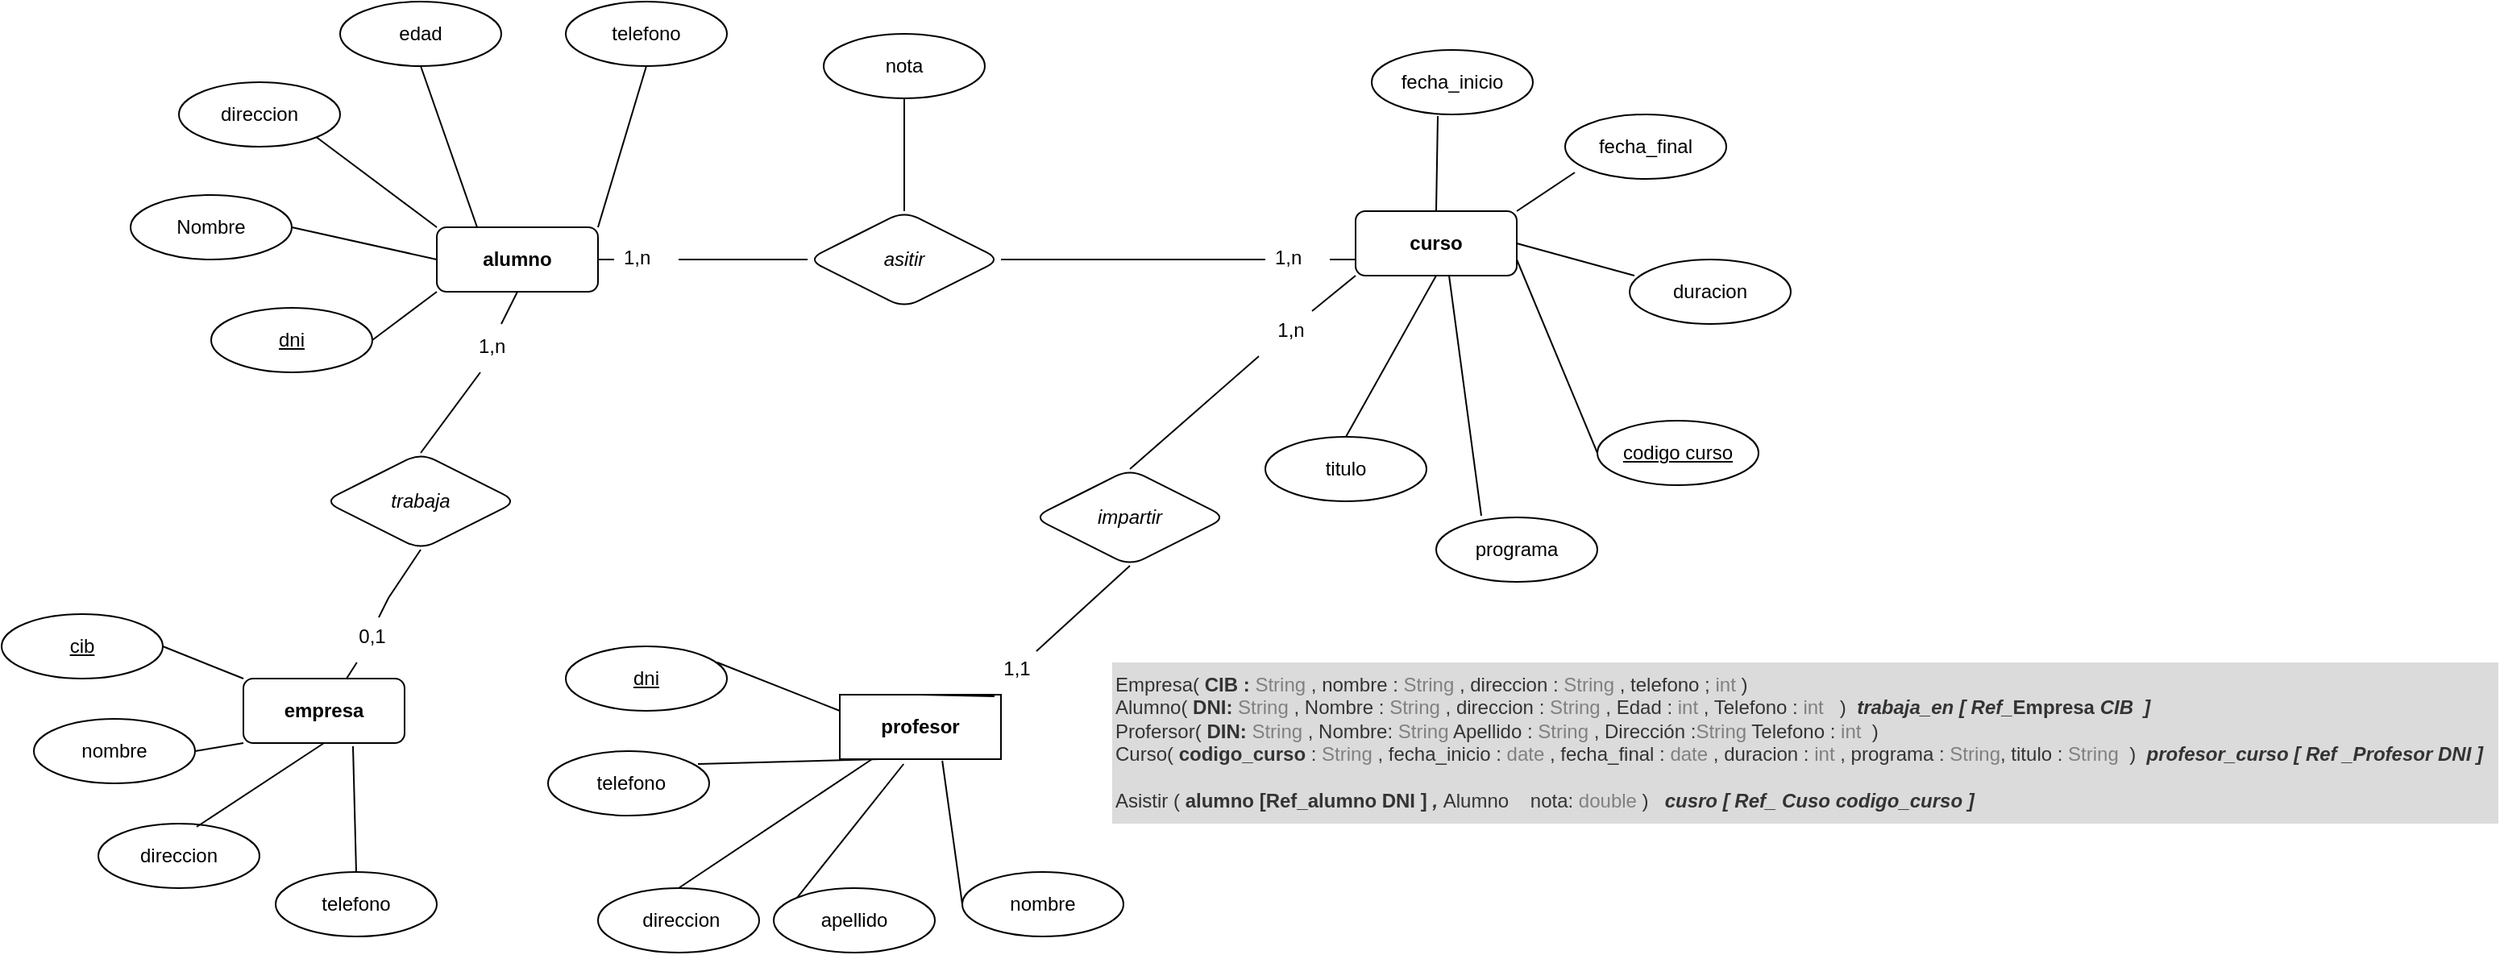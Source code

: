 <mxfile version="22.0.4" type="github">
  <diagram name="Página-1" id="7nO_CJWwE60tr_Ib5Q_l">
    <mxGraphModel dx="1386" dy="751" grid="1" gridSize="10" guides="1" tooltips="1" connect="1" arrows="1" fold="1" page="1" pageScale="1" pageWidth="827" pageHeight="1169" math="0" shadow="0">
      <root>
        <mxCell id="0" />
        <mxCell id="1" parent="0" />
        <mxCell id="TvEzaIdn3n17L5fOA0ZH-1" value="curso" style="whiteSpace=wrap;html=1;align=center;labelBorderColor=none;rounded=1;shadow=0;fontSize=12;fontStyle=1;fillColor=none;" parent="1" vertex="1">
          <mxGeometry x="971" y="230" width="100" height="40" as="geometry" />
        </mxCell>
        <mxCell id="TvEzaIdn3n17L5fOA0ZH-2" value="alumno" style="whiteSpace=wrap;html=1;align=center;labelBorderColor=none;rounded=1;shadow=0;fontSize=12;fontStyle=1;fillColor=none;" parent="1" vertex="1">
          <mxGeometry x="401" y="240" width="100" height="40" as="geometry" />
        </mxCell>
        <mxCell id="TvEzaIdn3n17L5fOA0ZH-3" value="empresa" style="whiteSpace=wrap;html=1;align=center;labelBorderColor=none;rounded=1;shadow=0;fontSize=12;fontStyle=1;fillColor=none;" parent="1" vertex="1">
          <mxGeometry x="281" y="520" width="100" height="40" as="geometry" />
        </mxCell>
        <mxCell id="TvEzaIdn3n17L5fOA0ZH-4" value="profesor" style="whiteSpace=wrap;html=1;align=center;labelBorderColor=none;rounded=0;shadow=0;fontSize=12;fontStyle=1;fillColor=none;" parent="1" vertex="1">
          <mxGeometry x="651" y="530" width="100" height="40" as="geometry" />
        </mxCell>
        <mxCell id="TvEzaIdn3n17L5fOA0ZH-5" value="Nombre" style="ellipse;whiteSpace=wrap;html=1;align=center;" parent="1" vertex="1">
          <mxGeometry x="211" y="220" width="100" height="40" as="geometry" />
        </mxCell>
        <mxCell id="TvEzaIdn3n17L5fOA0ZH-6" value="dni" style="ellipse;whiteSpace=wrap;html=1;align=center;fontStyle=4;fillColor=none;shadow=0;" parent="1" vertex="1">
          <mxGeometry x="261" y="290" width="100" height="40" as="geometry" />
        </mxCell>
        <mxCell id="TvEzaIdn3n17L5fOA0ZH-7" value="direccion" style="ellipse;whiteSpace=wrap;html=1;align=center;" parent="1" vertex="1">
          <mxGeometry x="241" y="150" width="100" height="40" as="geometry" />
        </mxCell>
        <mxCell id="TvEzaIdn3n17L5fOA0ZH-8" value="telefono" style="ellipse;whiteSpace=wrap;html=1;align=center;" parent="1" vertex="1">
          <mxGeometry x="481" y="100" width="100" height="40" as="geometry" />
        </mxCell>
        <mxCell id="TvEzaIdn3n17L5fOA0ZH-9" value="edad" style="ellipse;whiteSpace=wrap;html=1;align=center;" parent="1" vertex="1">
          <mxGeometry x="341" y="100" width="100" height="40" as="geometry" />
        </mxCell>
        <mxCell id="TvEzaIdn3n17L5fOA0ZH-10" value="nombre" style="ellipse;whiteSpace=wrap;html=1;align=center;" parent="1" vertex="1">
          <mxGeometry x="151" y="545" width="100" height="40" as="geometry" />
        </mxCell>
        <mxCell id="TvEzaIdn3n17L5fOA0ZH-11" value="cib" style="ellipse;whiteSpace=wrap;html=1;align=center;fontStyle=4;fillColor=none;shadow=0;" parent="1" vertex="1">
          <mxGeometry x="131" y="480" width="100" height="40" as="geometry" />
        </mxCell>
        <mxCell id="TvEzaIdn3n17L5fOA0ZH-12" value="telefono" style="ellipse;whiteSpace=wrap;html=1;align=center;" parent="1" vertex="1">
          <mxGeometry x="301" y="640" width="100" height="40" as="geometry" />
        </mxCell>
        <mxCell id="TvEzaIdn3n17L5fOA0ZH-13" value="direccion" style="ellipse;whiteSpace=wrap;html=1;align=center;" parent="1" vertex="1">
          <mxGeometry x="191" y="610" width="100" height="40" as="geometry" />
        </mxCell>
        <mxCell id="TvEzaIdn3n17L5fOA0ZH-14" value="duracion" style="ellipse;whiteSpace=wrap;html=1;align=center;" parent="1" vertex="1">
          <mxGeometry x="1141" y="260" width="100" height="40" as="geometry" />
        </mxCell>
        <mxCell id="TvEzaIdn3n17L5fOA0ZH-15" value="dni" style="ellipse;whiteSpace=wrap;html=1;align=center;fontStyle=4;fillColor=none;shadow=0;" parent="1" vertex="1">
          <mxGeometry x="481" y="500" width="100" height="40" as="geometry" />
        </mxCell>
        <mxCell id="TvEzaIdn3n17L5fOA0ZH-16" value="programa" style="ellipse;whiteSpace=wrap;html=1;align=center;" parent="1" vertex="1">
          <mxGeometry x="1021" y="420" width="100" height="40" as="geometry" />
        </mxCell>
        <mxCell id="TvEzaIdn3n17L5fOA0ZH-17" value="titulo" style="ellipse;whiteSpace=wrap;html=1;align=center;" parent="1" vertex="1">
          <mxGeometry x="915" y="370" width="100" height="40" as="geometry" />
        </mxCell>
        <mxCell id="TvEzaIdn3n17L5fOA0ZH-18" value="nombre" style="ellipse;whiteSpace=wrap;html=1;align=center;fillColor=none;shadow=0;" parent="1" vertex="1">
          <mxGeometry x="727" y="640" width="100" height="40" as="geometry" />
        </mxCell>
        <mxCell id="TvEzaIdn3n17L5fOA0ZH-19" value="apellido" style="ellipse;whiteSpace=wrap;html=1;align=center;fillColor=none;shadow=0;" parent="1" vertex="1">
          <mxGeometry x="610" y="650" width="100" height="40" as="geometry" />
        </mxCell>
        <mxCell id="TvEzaIdn3n17L5fOA0ZH-20" value="&amp;nbsp;direccion" style="ellipse;whiteSpace=wrap;html=1;align=center;fillColor=none;shadow=0;" parent="1" vertex="1">
          <mxGeometry x="501" y="650" width="100" height="40" as="geometry" />
        </mxCell>
        <mxCell id="TvEzaIdn3n17L5fOA0ZH-21" value="&amp;nbsp;telefono" style="ellipse;whiteSpace=wrap;html=1;align=center;fillColor=none;shadow=0;" parent="1" vertex="1">
          <mxGeometry x="470" y="565" width="100" height="40" as="geometry" />
        </mxCell>
        <mxCell id="TvEzaIdn3n17L5fOA0ZH-22" value="asitir" style="shape=rhombus;perimeter=rhombusPerimeter;whiteSpace=wrap;html=1;align=center;rounded=1;fontStyle=2;fillColor=none;shadow=0;" parent="1" vertex="1">
          <mxGeometry x="631" y="230" width="120" height="60" as="geometry" />
        </mxCell>
        <mxCell id="TvEzaIdn3n17L5fOA0ZH-23" value="nota" style="ellipse;whiteSpace=wrap;html=1;align=center;" parent="1" vertex="1">
          <mxGeometry x="641" y="120" width="100" height="40" as="geometry" />
        </mxCell>
        <mxCell id="TvEzaIdn3n17L5fOA0ZH-24" value="" style="endArrow=none;html=1;rounded=0;exitX=0.5;exitY=1;exitDx=0;exitDy=0;entryX=0.5;entryY=0;entryDx=0;entryDy=0;" parent="1" source="TvEzaIdn3n17L5fOA0ZH-23" target="TvEzaIdn3n17L5fOA0ZH-22" edge="1">
          <mxGeometry relative="1" as="geometry">
            <mxPoint x="701" y="440" as="sourcePoint" />
            <mxPoint x="691" y="230" as="targetPoint" />
          </mxGeometry>
        </mxCell>
        <mxCell id="TvEzaIdn3n17L5fOA0ZH-25" value="fecha_inicio" style="ellipse;whiteSpace=wrap;html=1;align=center;" parent="1" vertex="1">
          <mxGeometry x="981" y="130" width="100" height="40" as="geometry" />
        </mxCell>
        <mxCell id="TvEzaIdn3n17L5fOA0ZH-26" value="fecha_final" style="ellipse;whiteSpace=wrap;html=1;align=center;" parent="1" vertex="1">
          <mxGeometry x="1101" y="170" width="100" height="40" as="geometry" />
        </mxCell>
        <mxCell id="TvEzaIdn3n17L5fOA0ZH-28" value="impartir" style="shape=rhombus;perimeter=rhombusPerimeter;whiteSpace=wrap;html=1;align=center;rounded=1;fontStyle=2;fillColor=none;shadow=0;" parent="1" vertex="1">
          <mxGeometry x="771" y="390" width="120" height="60" as="geometry" />
        </mxCell>
        <mxCell id="TvEzaIdn3n17L5fOA0ZH-29" value="" style="endArrow=none;html=1;rounded=0;exitX=0.5;exitY=0;exitDx=0;exitDy=0;entryX=0.68;entryY=1.05;entryDx=0;entryDy=0;entryPerimeter=0;" parent="1" source="TvEzaIdn3n17L5fOA0ZH-12" target="TvEzaIdn3n17L5fOA0ZH-3" edge="1">
          <mxGeometry relative="1" as="geometry">
            <mxPoint x="701" y="440" as="sourcePoint" />
            <mxPoint x="861" y="440" as="targetPoint" />
          </mxGeometry>
        </mxCell>
        <mxCell id="TvEzaIdn3n17L5fOA0ZH-30" value="" style="endArrow=none;html=1;rounded=0;exitX=0.61;exitY=0.05;exitDx=0;exitDy=0;exitPerimeter=0;entryX=0.5;entryY=1;entryDx=0;entryDy=0;" parent="1" source="TvEzaIdn3n17L5fOA0ZH-13" target="TvEzaIdn3n17L5fOA0ZH-3" edge="1">
          <mxGeometry relative="1" as="geometry">
            <mxPoint x="701" y="440" as="sourcePoint" />
            <mxPoint x="861" y="440" as="targetPoint" />
          </mxGeometry>
        </mxCell>
        <mxCell id="TvEzaIdn3n17L5fOA0ZH-31" value="" style="endArrow=none;html=1;rounded=0;exitX=1;exitY=0.5;exitDx=0;exitDy=0;" parent="1" source="TvEzaIdn3n17L5fOA0ZH-10" edge="1">
          <mxGeometry relative="1" as="geometry">
            <mxPoint x="701" y="440" as="sourcePoint" />
            <mxPoint x="281" y="560" as="targetPoint" />
          </mxGeometry>
        </mxCell>
        <mxCell id="TvEzaIdn3n17L5fOA0ZH-32" value="" style="endArrow=none;html=1;rounded=0;exitX=1;exitY=0.5;exitDx=0;exitDy=0;entryX=0;entryY=0;entryDx=0;entryDy=0;" parent="1" source="TvEzaIdn3n17L5fOA0ZH-11" target="TvEzaIdn3n17L5fOA0ZH-3" edge="1">
          <mxGeometry relative="1" as="geometry">
            <mxPoint x="701" y="440" as="sourcePoint" />
            <mxPoint x="861" y="440" as="targetPoint" />
          </mxGeometry>
        </mxCell>
        <mxCell id="TvEzaIdn3n17L5fOA0ZH-33" value="" style="endArrow=none;html=1;rounded=0;exitX=0.94;exitY=0.25;exitDx=0;exitDy=0;exitPerimeter=0;entryX=0;entryY=0.25;entryDx=0;entryDy=0;" parent="1" source="TvEzaIdn3n17L5fOA0ZH-15" target="TvEzaIdn3n17L5fOA0ZH-4" edge="1">
          <mxGeometry relative="1" as="geometry">
            <mxPoint x="701" y="440" as="sourcePoint" />
            <mxPoint x="861" y="440" as="targetPoint" />
          </mxGeometry>
        </mxCell>
        <mxCell id="TvEzaIdn3n17L5fOA0ZH-34" value="" style="endArrow=none;html=1;rounded=0;exitX=0.93;exitY=0.2;exitDx=0;exitDy=0;exitPerimeter=0;entryX=0.25;entryY=1;entryDx=0;entryDy=0;" parent="1" source="TvEzaIdn3n17L5fOA0ZH-21" target="TvEzaIdn3n17L5fOA0ZH-4" edge="1">
          <mxGeometry relative="1" as="geometry">
            <mxPoint x="701" y="440" as="sourcePoint" />
            <mxPoint x="861" y="440" as="targetPoint" />
          </mxGeometry>
        </mxCell>
        <mxCell id="TvEzaIdn3n17L5fOA0ZH-35" value="" style="endArrow=none;html=1;rounded=0;exitX=0.5;exitY=0;exitDx=0;exitDy=0;" parent="1" source="TvEzaIdn3n17L5fOA0ZH-20" target="TvEzaIdn3n17L5fOA0ZH-4" edge="1">
          <mxGeometry relative="1" as="geometry">
            <mxPoint x="701" y="440" as="sourcePoint" />
            <mxPoint x="861" y="440" as="targetPoint" />
          </mxGeometry>
        </mxCell>
        <mxCell id="TvEzaIdn3n17L5fOA0ZH-36" value="" style="endArrow=none;html=1;rounded=0;entryX=0;entryY=0;entryDx=0;entryDy=0;exitX=0.396;exitY=1.075;exitDx=0;exitDy=0;exitPerimeter=0;" parent="1" source="TvEzaIdn3n17L5fOA0ZH-4" target="TvEzaIdn3n17L5fOA0ZH-19" edge="1">
          <mxGeometry relative="1" as="geometry">
            <mxPoint x="701" y="440" as="sourcePoint" />
            <mxPoint x="861" y="440" as="targetPoint" />
          </mxGeometry>
        </mxCell>
        <mxCell id="TvEzaIdn3n17L5fOA0ZH-37" value="" style="endArrow=none;html=1;rounded=0;exitX=0.636;exitY=1.025;exitDx=0;exitDy=0;entryX=0;entryY=0.5;entryDx=0;entryDy=0;exitPerimeter=0;" parent="1" source="TvEzaIdn3n17L5fOA0ZH-4" target="TvEzaIdn3n17L5fOA0ZH-18" edge="1">
          <mxGeometry relative="1" as="geometry">
            <mxPoint x="701" y="440" as="sourcePoint" />
            <mxPoint x="861" y="440" as="targetPoint" />
          </mxGeometry>
        </mxCell>
        <mxCell id="TvEzaIdn3n17L5fOA0ZH-38" value="" style="endArrow=none;html=1;rounded=0;entryX=0.5;entryY=0;entryDx=0;entryDy=0;exitX=0.5;exitY=1;exitDx=0;exitDy=0;" parent="1" source="TvEzaIdn3n17L5fOA0ZH-1" target="TvEzaIdn3n17L5fOA0ZH-17" edge="1">
          <mxGeometry relative="1" as="geometry">
            <mxPoint x="1021" y="510" as="sourcePoint" />
            <mxPoint x="861" y="440" as="targetPoint" />
          </mxGeometry>
        </mxCell>
        <mxCell id="TvEzaIdn3n17L5fOA0ZH-39" value="" style="endArrow=none;html=1;rounded=0;entryX=0.28;entryY=-0.025;entryDx=0;entryDy=0;entryPerimeter=0;exitX=0.58;exitY=1;exitDx=0;exitDy=0;exitPerimeter=0;" parent="1" source="TvEzaIdn3n17L5fOA0ZH-1" target="TvEzaIdn3n17L5fOA0ZH-16" edge="1">
          <mxGeometry relative="1" as="geometry">
            <mxPoint x="1046" y="510" as="sourcePoint" />
            <mxPoint x="861" y="440" as="targetPoint" />
          </mxGeometry>
        </mxCell>
        <mxCell id="TvEzaIdn3n17L5fOA0ZH-40" value="" style="endArrow=none;html=1;rounded=0;entryX=0.03;entryY=0.25;entryDx=0;entryDy=0;entryPerimeter=0;exitX=1;exitY=0.5;exitDx=0;exitDy=0;" parent="1" source="TvEzaIdn3n17L5fOA0ZH-1" target="TvEzaIdn3n17L5fOA0ZH-14" edge="1">
          <mxGeometry relative="1" as="geometry">
            <mxPoint x="1071" y="490" as="sourcePoint" />
            <mxPoint x="861" y="440" as="targetPoint" />
          </mxGeometry>
        </mxCell>
        <mxCell id="TvEzaIdn3n17L5fOA0ZH-41" value="" style="endArrow=none;html=1;rounded=0;entryX=0;entryY=0.5;entryDx=0;entryDy=0;exitX=1;exitY=0.75;exitDx=0;exitDy=0;" parent="1" source="TvEzaIdn3n17L5fOA0ZH-1" edge="1">
          <mxGeometry relative="1" as="geometry">
            <mxPoint x="701" y="440" as="sourcePoint" />
            <mxPoint x="1121" y="380" as="targetPoint" />
          </mxGeometry>
        </mxCell>
        <mxCell id="TvEzaIdn3n17L5fOA0ZH-43" value="" style="endArrow=none;html=1;rounded=0;entryX=0.06;entryY=0.9;entryDx=0;entryDy=0;entryPerimeter=0;exitX=1;exitY=0;exitDx=0;exitDy=0;" parent="1" source="TvEzaIdn3n17L5fOA0ZH-1" target="TvEzaIdn3n17L5fOA0ZH-26" edge="1">
          <mxGeometry relative="1" as="geometry">
            <mxPoint x="701" y="440" as="sourcePoint" />
            <mxPoint x="861" y="440" as="targetPoint" />
          </mxGeometry>
        </mxCell>
        <mxCell id="TvEzaIdn3n17L5fOA0ZH-44" value="" style="endArrow=none;html=1;rounded=0;entryX=0.5;entryY=0;entryDx=0;entryDy=0;exitX=0.41;exitY=1.025;exitDx=0;exitDy=0;exitPerimeter=0;" parent="1" source="TvEzaIdn3n17L5fOA0ZH-25" target="TvEzaIdn3n17L5fOA0ZH-1" edge="1">
          <mxGeometry relative="1" as="geometry">
            <mxPoint x="701" y="440" as="sourcePoint" />
            <mxPoint x="861" y="440" as="targetPoint" />
          </mxGeometry>
        </mxCell>
        <mxCell id="TvEzaIdn3n17L5fOA0ZH-45" value="" style="endArrow=none;html=1;rounded=0;exitX=0.5;exitY=1;exitDx=0;exitDy=0;entryX=1;entryY=0;entryDx=0;entryDy=0;" parent="1" source="TvEzaIdn3n17L5fOA0ZH-8" target="TvEzaIdn3n17L5fOA0ZH-2" edge="1">
          <mxGeometry relative="1" as="geometry">
            <mxPoint x="701" y="440" as="sourcePoint" />
            <mxPoint x="861" y="440" as="targetPoint" />
          </mxGeometry>
        </mxCell>
        <mxCell id="TvEzaIdn3n17L5fOA0ZH-46" value="" style="endArrow=none;html=1;rounded=0;exitX=0.5;exitY=1;exitDx=0;exitDy=0;entryX=0.25;entryY=0;entryDx=0;entryDy=0;" parent="1" source="TvEzaIdn3n17L5fOA0ZH-9" target="TvEzaIdn3n17L5fOA0ZH-2" edge="1">
          <mxGeometry relative="1" as="geometry">
            <mxPoint x="701" y="440" as="sourcePoint" />
            <mxPoint x="861" y="440" as="targetPoint" />
          </mxGeometry>
        </mxCell>
        <mxCell id="TvEzaIdn3n17L5fOA0ZH-47" value="" style="endArrow=none;html=1;rounded=0;exitX=1;exitY=1;exitDx=0;exitDy=0;" parent="1" source="TvEzaIdn3n17L5fOA0ZH-7" edge="1">
          <mxGeometry relative="1" as="geometry">
            <mxPoint x="701" y="440" as="sourcePoint" />
            <mxPoint x="401" y="240" as="targetPoint" />
          </mxGeometry>
        </mxCell>
        <mxCell id="TvEzaIdn3n17L5fOA0ZH-48" value="" style="endArrow=none;html=1;rounded=0;exitX=1;exitY=0.5;exitDx=0;exitDy=0;entryX=0;entryY=0.5;entryDx=0;entryDy=0;" parent="1" source="TvEzaIdn3n17L5fOA0ZH-5" target="TvEzaIdn3n17L5fOA0ZH-2" edge="1">
          <mxGeometry relative="1" as="geometry">
            <mxPoint x="701" y="440" as="sourcePoint" />
            <mxPoint x="861" y="440" as="targetPoint" />
          </mxGeometry>
        </mxCell>
        <mxCell id="TvEzaIdn3n17L5fOA0ZH-49" value="" style="endArrow=none;html=1;rounded=0;exitX=1;exitY=0.5;exitDx=0;exitDy=0;entryX=0;entryY=1;entryDx=0;entryDy=0;" parent="1" source="TvEzaIdn3n17L5fOA0ZH-6" target="TvEzaIdn3n17L5fOA0ZH-2" edge="1">
          <mxGeometry relative="1" as="geometry">
            <mxPoint x="701" y="440" as="sourcePoint" />
            <mxPoint x="861" y="440" as="targetPoint" />
          </mxGeometry>
        </mxCell>
        <mxCell id="TvEzaIdn3n17L5fOA0ZH-50" value="" style="endArrow=none;html=1;rounded=0;exitX=0;exitY=1;exitDx=0;exitDy=0;entryX=0.5;entryY=0;entryDx=0;entryDy=0;" parent="1" source="TvEzaIdn3n17L5fOA0ZH-67" target="TvEzaIdn3n17L5fOA0ZH-28" edge="1">
          <mxGeometry relative="1" as="geometry">
            <mxPoint x="701" y="440" as="sourcePoint" />
            <mxPoint x="861" y="440" as="targetPoint" />
          </mxGeometry>
        </mxCell>
        <mxCell id="TvEzaIdn3n17L5fOA0ZH-51" value="" style="endArrow=none;html=1;rounded=0;exitX=0.8;exitY=0.1;exitDx=0;exitDy=0;entryX=0.5;entryY=1;entryDx=0;entryDy=0;exitPerimeter=0;" parent="1" source="TvEzaIdn3n17L5fOA0ZH-65" target="TvEzaIdn3n17L5fOA0ZH-28" edge="1">
          <mxGeometry relative="1" as="geometry">
            <mxPoint x="701" y="440" as="sourcePoint" />
            <mxPoint x="861" y="440" as="targetPoint" />
          </mxGeometry>
        </mxCell>
        <mxCell id="TvEzaIdn3n17L5fOA0ZH-52" value="" style="endArrow=none;html=1;rounded=0;exitX=1;exitY=0.5;exitDx=0;exitDy=0;entryX=0;entryY=0.5;entryDx=0;entryDy=0;" parent="1" source="TvEzaIdn3n17L5fOA0ZH-56" target="TvEzaIdn3n17L5fOA0ZH-22" edge="1">
          <mxGeometry relative="1" as="geometry">
            <mxPoint x="701" y="440" as="sourcePoint" />
            <mxPoint x="861" y="440" as="targetPoint" />
          </mxGeometry>
        </mxCell>
        <mxCell id="TvEzaIdn3n17L5fOA0ZH-53" value="" style="endArrow=none;html=1;rounded=0;exitX=1;exitY=0.5;exitDx=0;exitDy=0;entryX=0;entryY=0.75;entryDx=0;entryDy=0;" parent="1" source="TvEzaIdn3n17L5fOA0ZH-58" target="TvEzaIdn3n17L5fOA0ZH-1" edge="1">
          <mxGeometry relative="1" as="geometry">
            <mxPoint x="701" y="440" as="sourcePoint" />
            <mxPoint x="861" y="440" as="targetPoint" />
          </mxGeometry>
        </mxCell>
        <mxCell id="TvEzaIdn3n17L5fOA0ZH-54" value="trabaja" style="shape=rhombus;perimeter=rhombusPerimeter;whiteSpace=wrap;html=1;align=center;rounded=1;fontStyle=2;fillColor=none;shadow=0;" parent="1" vertex="1">
          <mxGeometry x="331" y="380" width="120" height="60" as="geometry" />
        </mxCell>
        <mxCell id="TvEzaIdn3n17L5fOA0ZH-55" value="" style="endArrow=none;html=1;rounded=0;exitX=1;exitY=0.5;exitDx=0;exitDy=0;entryX=0;entryY=0.5;entryDx=0;entryDy=0;" parent="1" source="TvEzaIdn3n17L5fOA0ZH-2" target="TvEzaIdn3n17L5fOA0ZH-56" edge="1">
          <mxGeometry relative="1" as="geometry">
            <mxPoint x="501" y="260" as="sourcePoint" />
            <mxPoint x="631" y="260" as="targetPoint" />
          </mxGeometry>
        </mxCell>
        <mxCell id="TvEzaIdn3n17L5fOA0ZH-56" value="1,n" style="text;strokeColor=none;fillColor=none;spacingLeft=4;spacingRight=4;overflow=hidden;rotatable=0;points=[[0,0.5],[1,0.5]];portConstraint=eastwest;fontSize=12;whiteSpace=wrap;html=1;" parent="1" vertex="1">
          <mxGeometry x="511" y="245" width="40" height="30" as="geometry" />
        </mxCell>
        <mxCell id="TvEzaIdn3n17L5fOA0ZH-57" value="" style="endArrow=none;html=1;rounded=0;exitX=1;exitY=0.5;exitDx=0;exitDy=0;entryX=0;entryY=0.5;entryDx=0;entryDy=0;" parent="1" source="TvEzaIdn3n17L5fOA0ZH-22" target="TvEzaIdn3n17L5fOA0ZH-58" edge="1">
          <mxGeometry relative="1" as="geometry">
            <mxPoint x="751" y="260" as="sourcePoint" />
            <mxPoint x="971" y="260" as="targetPoint" />
          </mxGeometry>
        </mxCell>
        <mxCell id="TvEzaIdn3n17L5fOA0ZH-58" value="1,n" style="text;strokeColor=none;fillColor=none;spacingLeft=4;spacingRight=4;overflow=hidden;rotatable=0;points=[[0,0.5],[1,0.5]];portConstraint=eastwest;fontSize=12;whiteSpace=wrap;html=1;" parent="1" vertex="1">
          <mxGeometry x="915" y="245" width="40" height="30" as="geometry" />
        </mxCell>
        <mxCell id="TvEzaIdn3n17L5fOA0ZH-59" value="" style="endArrow=none;html=1;rounded=0;exitX=0.5;exitY=1;exitDx=0;exitDy=0;entryX=0.5;entryY=0;entryDx=0;entryDy=0;" parent="1" source="TvEzaIdn3n17L5fOA0ZH-2" target="TvEzaIdn3n17L5fOA0ZH-60" edge="1">
          <mxGeometry relative="1" as="geometry">
            <mxPoint x="451" y="280" as="sourcePoint" />
            <mxPoint x="391" y="380" as="targetPoint" />
          </mxGeometry>
        </mxCell>
        <mxCell id="TvEzaIdn3n17L5fOA0ZH-60" value="1,n" style="text;strokeColor=none;fillColor=none;spacingLeft=4;spacingRight=4;overflow=hidden;rotatable=0;points=[[0,0.5],[1,0.5]];portConstraint=eastwest;fontSize=12;whiteSpace=wrap;html=1;align=left;" parent="1" vertex="1">
          <mxGeometry x="421" y="300" width="40" height="30" as="geometry" />
        </mxCell>
        <mxCell id="TvEzaIdn3n17L5fOA0ZH-61" value="" style="endArrow=none;html=1;rounded=0;entryX=0.175;entryY=1;entryDx=0;entryDy=0;entryPerimeter=0;exitX=0.5;exitY=0;exitDx=0;exitDy=0;" parent="1" source="TvEzaIdn3n17L5fOA0ZH-54" target="TvEzaIdn3n17L5fOA0ZH-60" edge="1">
          <mxGeometry relative="1" as="geometry">
            <mxPoint x="701" y="440" as="sourcePoint" />
            <mxPoint x="861" y="440" as="targetPoint" />
          </mxGeometry>
        </mxCell>
        <mxCell id="TvEzaIdn3n17L5fOA0ZH-62" value="" style="endArrow=none;html=1;rounded=0;exitX=0.5;exitY=1;exitDx=0;exitDy=0;entryX=0.6;entryY=0.067;entryDx=0;entryDy=0;entryPerimeter=0;" parent="1" source="TvEzaIdn3n17L5fOA0ZH-54" target="TvEzaIdn3n17L5fOA0ZH-63" edge="1">
          <mxGeometry relative="1" as="geometry">
            <mxPoint x="391" y="440" as="sourcePoint" />
            <mxPoint x="357" y="487" as="targetPoint" />
            <Array as="points">
              <mxPoint x="371" y="470" />
            </Array>
          </mxGeometry>
        </mxCell>
        <mxCell id="TvEzaIdn3n17L5fOA0ZH-63" value="0,1" style="text;strokeColor=none;fillColor=none;spacingLeft=4;spacingRight=4;overflow=hidden;rotatable=0;points=[[0,0.5],[1,0.5]];portConstraint=eastwest;fontSize=12;whiteSpace=wrap;html=1;align=center;" parent="1" vertex="1">
          <mxGeometry x="341" y="480" width="40" height="30" as="geometry" />
        </mxCell>
        <mxCell id="TvEzaIdn3n17L5fOA0ZH-64" value="" style="endArrow=none;html=1;rounded=0;exitX=0.5;exitY=0;exitDx=0;exitDy=0;entryX=0.15;entryY=1.033;entryDx=0;entryDy=0;entryPerimeter=0;" parent="1" source="TvEzaIdn3n17L5fOA0ZH-4" target="TvEzaIdn3n17L5fOA0ZH-65" edge="1">
          <mxGeometry relative="1" as="geometry">
            <mxPoint x="731" y="550" as="sourcePoint" />
            <mxPoint x="831" y="450" as="targetPoint" />
          </mxGeometry>
        </mxCell>
        <mxCell id="TvEzaIdn3n17L5fOA0ZH-65" value="1,1" style="text;strokeColor=none;fillColor=none;spacingLeft=4;spacingRight=4;overflow=hidden;rotatable=0;points=[[0,0.5],[1,0.5]];portConstraint=eastwest;fontSize=12;whiteSpace=wrap;html=1;align=center;" parent="1" vertex="1">
          <mxGeometry x="741" y="500" width="40" height="30" as="geometry" />
        </mxCell>
        <mxCell id="TvEzaIdn3n17L5fOA0ZH-66" value="" style="endArrow=none;html=1;rounded=0;exitX=0;exitY=1;exitDx=0;exitDy=0;entryX=0.825;entryY=0.067;entryDx=0;entryDy=0;entryPerimeter=0;" parent="1" source="TvEzaIdn3n17L5fOA0ZH-1" target="TvEzaIdn3n17L5fOA0ZH-67" edge="1">
          <mxGeometry relative="1" as="geometry">
            <mxPoint x="971" y="270" as="sourcePoint" />
            <mxPoint x="831" y="390" as="targetPoint" />
          </mxGeometry>
        </mxCell>
        <mxCell id="TvEzaIdn3n17L5fOA0ZH-67" value="1,n" style="text;strokeColor=none;fillColor=none;spacingLeft=4;spacingRight=4;overflow=hidden;rotatable=0;points=[[0,0.5],[1,0.5]];portConstraint=eastwest;fontSize=12;whiteSpace=wrap;html=1;align=center;" parent="1" vertex="1">
          <mxGeometry x="911" y="290" width="40" height="30" as="geometry" />
        </mxCell>
        <mxCell id="TvEzaIdn3n17L5fOA0ZH-68" value="" style="endArrow=none;html=1;rounded=0;exitX=0.64;exitY=0;exitDx=0;exitDy=0;exitPerimeter=0;" parent="1" source="TvEzaIdn3n17L5fOA0ZH-3" target="TvEzaIdn3n17L5fOA0ZH-63" edge="1">
          <mxGeometry relative="1" as="geometry">
            <mxPoint x="701" y="440" as="sourcePoint" />
            <mxPoint x="861" y="440" as="targetPoint" />
          </mxGeometry>
        </mxCell>
        <mxCell id="TvEzaIdn3n17L5fOA0ZH-69" value="&lt;u&gt;codigo curso&lt;/u&gt;" style="ellipse;whiteSpace=wrap;html=1;align=center;" parent="1" vertex="1">
          <mxGeometry x="1121" y="360" width="100" height="40" as="geometry" />
        </mxCell>
        <mxCell id="HK_9zX0YawAfUyYe_8Kw-1" value="Empresa( &lt;b&gt;CIB : &lt;/b&gt;&lt;font style=&quot;&quot; color=&quot;#808080&quot;&gt;String&lt;/font&gt; , nombre : &lt;font color=&quot;#808080&quot;&gt;String&lt;/font&gt; , direccion : &lt;font color=&quot;#808080&quot;&gt;String&lt;/font&gt; , telefono ; &lt;font color=&quot;#808080&quot;&gt;int&lt;/font&gt; )&lt;br&gt;Alumno( &lt;b&gt;DNI:&lt;/b&gt; &lt;font style=&quot;&quot; color=&quot;#808080&quot;&gt;String&lt;/font&gt; , Nombre : &lt;font color=&quot;#808080&quot;&gt;String&lt;/font&gt; , direccion : &lt;font color=&quot;#808080&quot;&gt;String&lt;/font&gt; , Edad : &lt;font color=&quot;#808080&quot;&gt;int&lt;/font&gt; , Telefono : &lt;font color=&quot;#808080&quot;&gt;int &lt;/font&gt;&amp;nbsp; )&amp;nbsp;&lt;b&gt; &lt;/b&gt;&lt;b style=&quot;&quot;&gt;&lt;i&gt;trabaja_en [ Ref_&lt;/i&gt;Empresa&lt;i&gt; CIB&amp;nbsp; ]&lt;/i&gt;&lt;/b&gt;&lt;br&gt;Profersor( &lt;b&gt;DIN: &lt;/b&gt;&lt;font color=&quot;#808080&quot;&gt;String&lt;/font&gt; , Nombre: &lt;font color=&quot;#808080&quot;&gt;String&lt;/font&gt; Apellido : &lt;font color=&quot;#808080&quot;&gt;String&lt;/font&gt; , Dirección :&lt;font color=&quot;#808080&quot;&gt;String&lt;/font&gt; Telefono :&lt;font color=&quot;#808080&quot;&gt; int&lt;/font&gt;&amp;nbsp; )&lt;br&gt;Curso(&lt;b&gt; codigo_curso&lt;/b&gt; : &lt;font color=&quot;#808080&quot;&gt;String&lt;/font&gt; , fecha_inicio : &lt;font color=&quot;#808080&quot;&gt;date&lt;/font&gt; , fecha_final : &lt;font color=&quot;#808080&quot;&gt;date&lt;/font&gt; , duracion : &lt;font color=&quot;#808080&quot;&gt;int&lt;/font&gt; , programa :&lt;font color=&quot;#808080&quot;&gt; String&lt;/font&gt;, titulo : &lt;font color=&quot;#808080&quot;&gt;String&amp;nbsp;&lt;/font&gt; )&amp;nbsp;&lt;i style=&quot;font-weight: bold;&quot;&gt;&amp;nbsp;profesor&lt;/i&gt;&lt;i style=&quot;border-color: var(--border-color);&quot;&gt;&lt;b&gt;_curso [ Ref _Profesor&lt;/b&gt;&amp;nbsp;&lt;b&gt;DNI ]&lt;/b&gt;&lt;/i&gt;&lt;br&gt;&lt;br&gt;Asistir (&amp;nbsp;&lt;b style=&quot;border-color: var(--border-color);&quot;&gt;&lt;span style=&quot;border-color: var(--border-color);&quot;&gt;alumno [Ref_alumno DNI ]&lt;i&gt; ,&amp;nbsp;&lt;/i&gt;&lt;/span&gt;&lt;/b&gt;Alumno&amp;nbsp; &amp;nbsp; nota: &lt;font color=&quot;#808080&quot;&gt;double&lt;/font&gt; )&amp;nbsp; &lt;i&gt;&lt;b&gt;&amp;nbsp;&lt;/b&gt;&lt;b style=&quot;border-color: var(--border-color);&quot;&gt;cusro [ Ref&lt;/b&gt;_&amp;nbsp;&lt;b style=&quot;border-color: var(--border-color);&quot;&gt;Cuso&lt;/b&gt;&amp;nbsp;&lt;b style=&quot;border-color: var(--border-color);&quot;&gt;codigo_curso ]&amp;nbsp;&lt;/b&gt;&lt;/i&gt;" style="text;html=1;strokeColor=none;fillColor=#dbdbdb;align=left;verticalAlign=top;whiteSpace=wrap;rounded=0;fontColor=#333333;horizontal=1;" parent="1" vertex="1">
          <mxGeometry x="820" y="510" width="860" height="100" as="geometry" />
        </mxCell>
      </root>
    </mxGraphModel>
  </diagram>
</mxfile>
